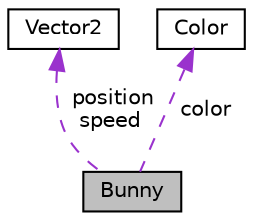 digraph "Bunny"
{
 // LATEX_PDF_SIZE
  edge [fontname="Helvetica",fontsize="10",labelfontname="Helvetica",labelfontsize="10"];
  node [fontname="Helvetica",fontsize="10",shape=record];
  Node1 [label="Bunny",height=0.2,width=0.4,color="black", fillcolor="grey75", style="filled", fontcolor="black",tooltip=" "];
  Node2 -> Node1 [dir="back",color="darkorchid3",fontsize="10",style="dashed",label=" position\nspeed" ,fontname="Helvetica"];
  Node2 [label="Vector2",height=0.2,width=0.4,color="black", fillcolor="white", style="filled",URL="$structVector2.html",tooltip=" "];
  Node3 -> Node1 [dir="back",color="darkorchid3",fontsize="10",style="dashed",label=" color" ,fontname="Helvetica"];
  Node3 [label="Color",height=0.2,width=0.4,color="black", fillcolor="white", style="filled",URL="$structColor.html",tooltip=" "];
}
